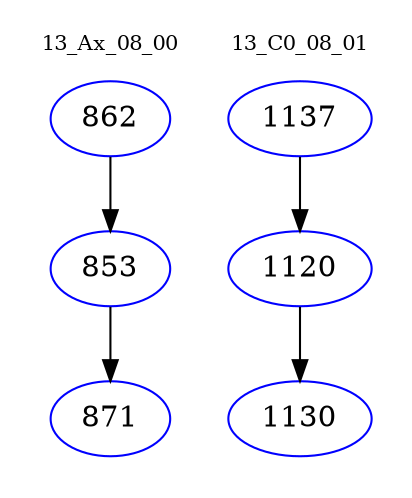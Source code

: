 digraph{
subgraph cluster_0 {
color = white
label = "13_Ax_08_00";
fontsize=10;
T0_862 [label="862", color="blue"]
T0_862 -> T0_853 [color="black"]
T0_853 [label="853", color="blue"]
T0_853 -> T0_871 [color="black"]
T0_871 [label="871", color="blue"]
}
subgraph cluster_1 {
color = white
label = "13_C0_08_01";
fontsize=10;
T1_1137 [label="1137", color="blue"]
T1_1137 -> T1_1120 [color="black"]
T1_1120 [label="1120", color="blue"]
T1_1120 -> T1_1130 [color="black"]
T1_1130 [label="1130", color="blue"]
}
}
